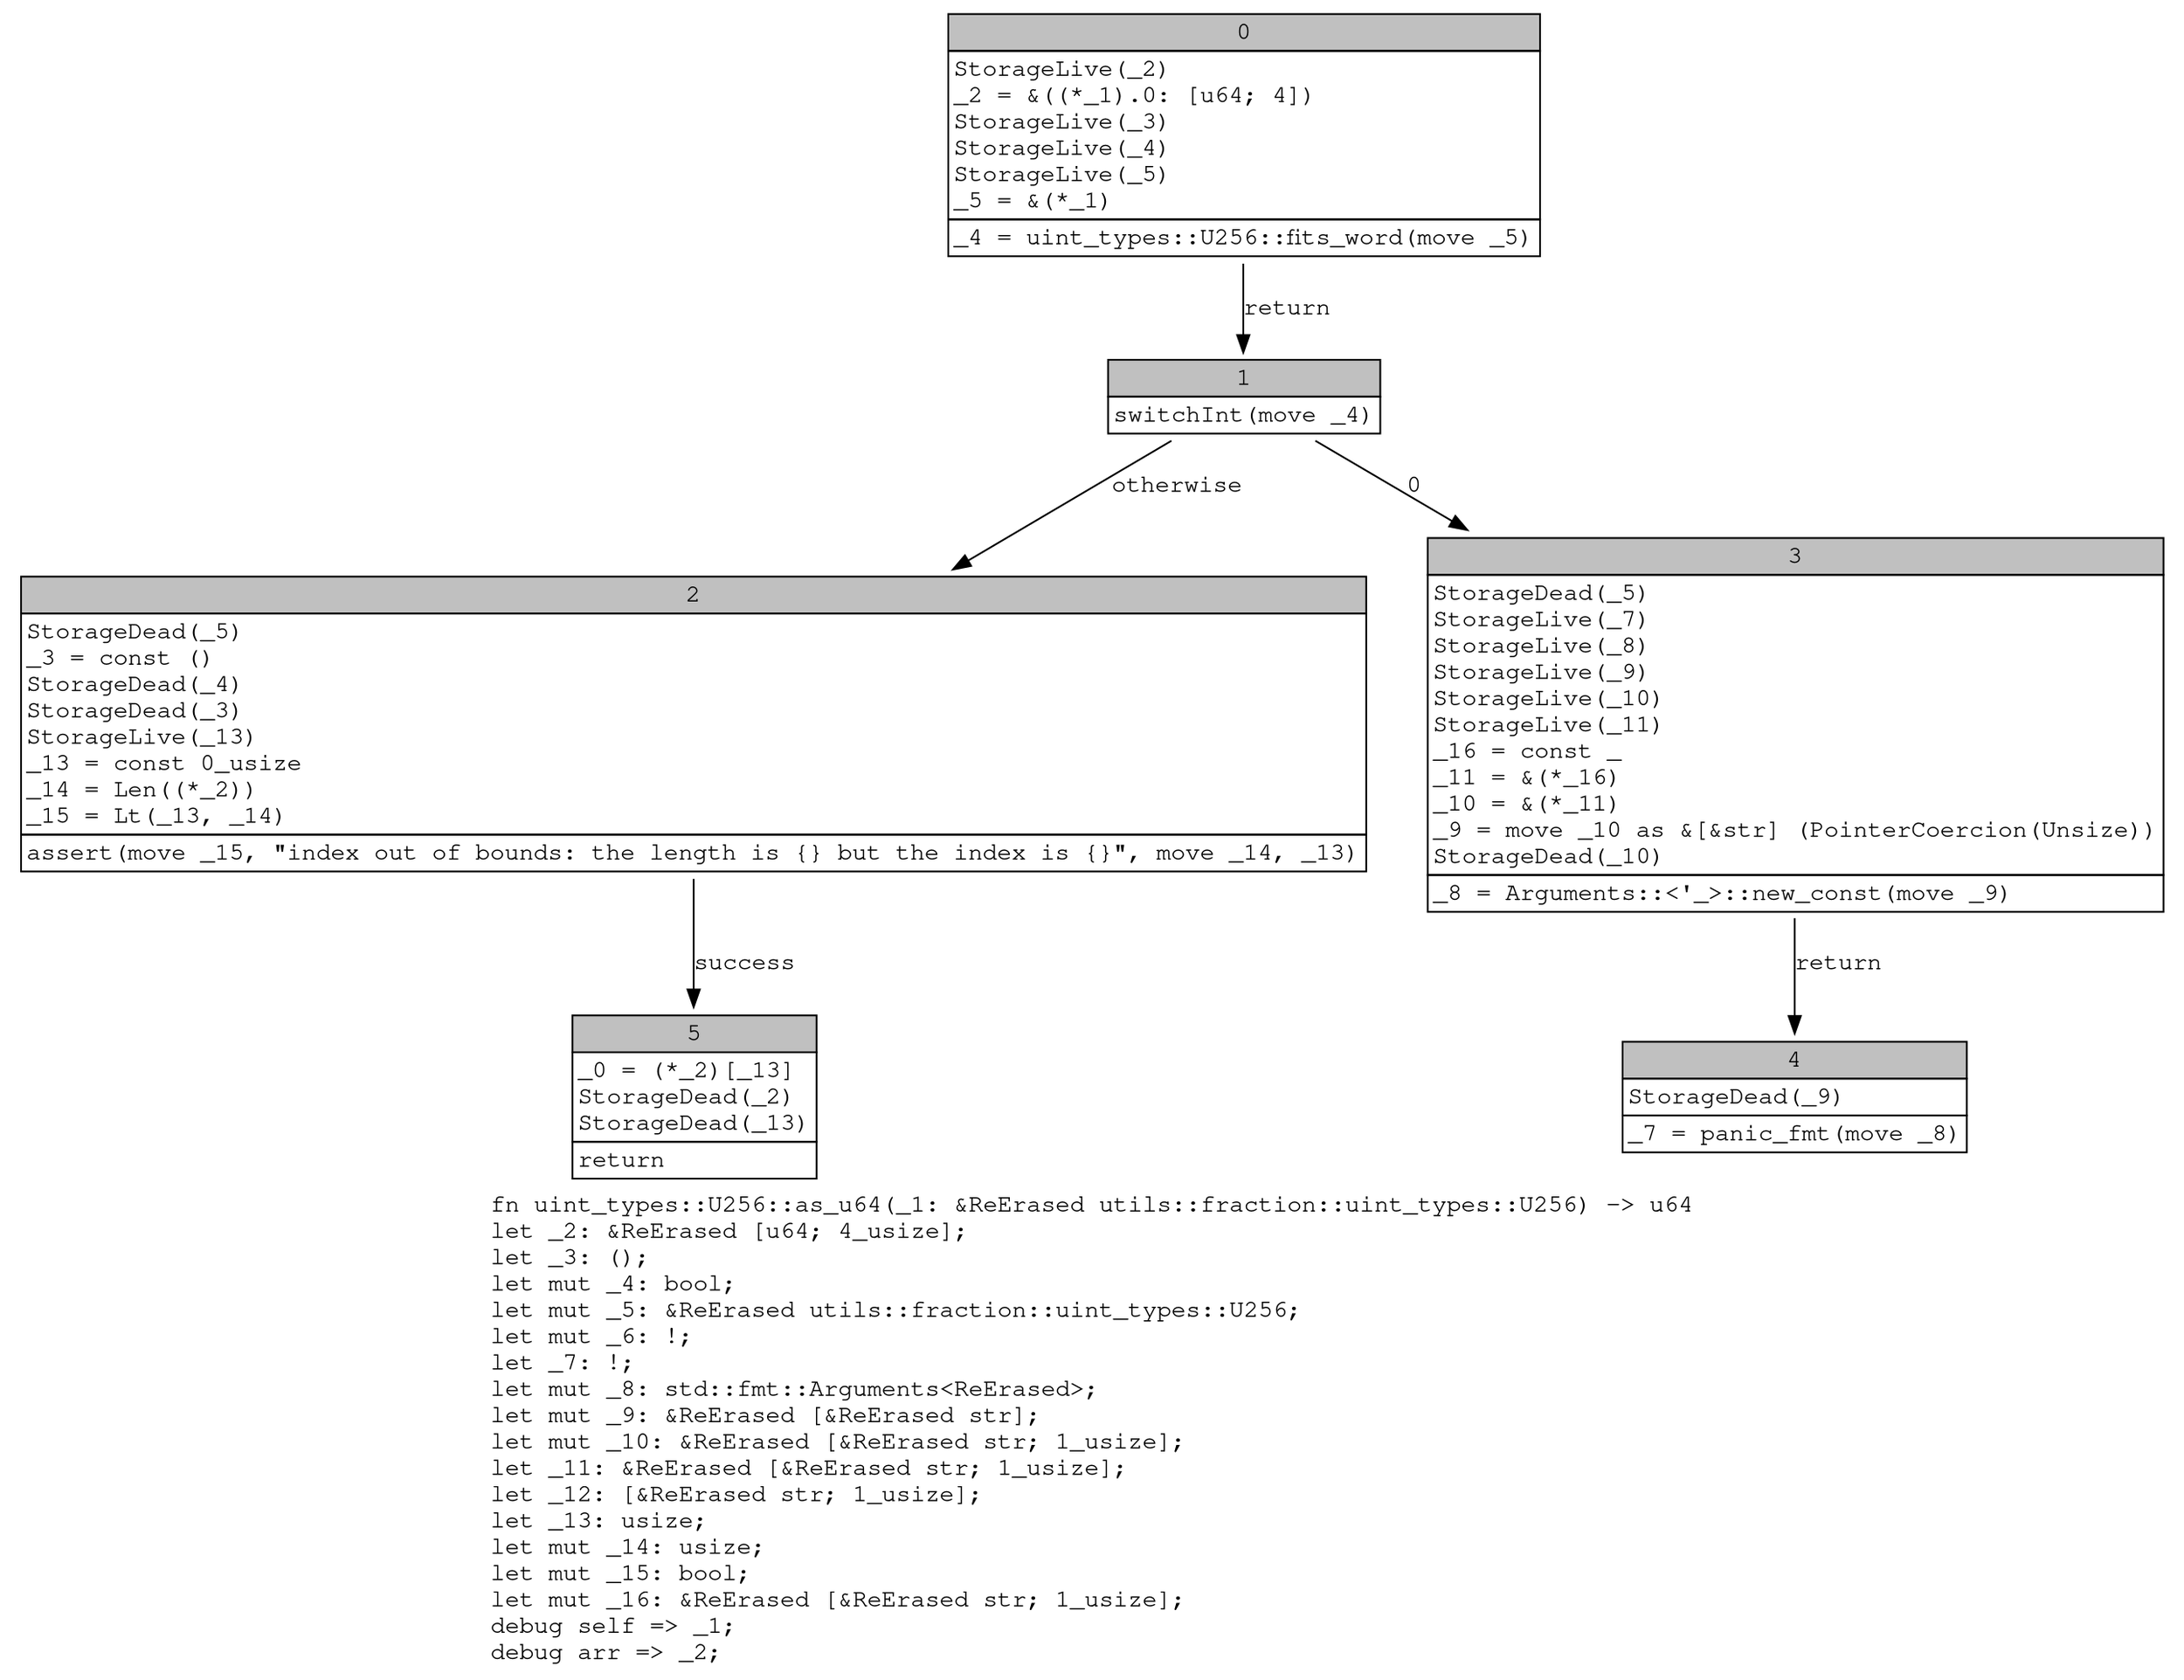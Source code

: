 digraph Mir_0_11348 {
    graph [fontname="Courier, monospace"];
    node [fontname="Courier, monospace"];
    edge [fontname="Courier, monospace"];
    label=<fn uint_types::U256::as_u64(_1: &amp;ReErased utils::fraction::uint_types::U256) -&gt; u64<br align="left"/>let _2: &amp;ReErased [u64; 4_usize];<br align="left"/>let _3: ();<br align="left"/>let mut _4: bool;<br align="left"/>let mut _5: &amp;ReErased utils::fraction::uint_types::U256;<br align="left"/>let mut _6: !;<br align="left"/>let _7: !;<br align="left"/>let mut _8: std::fmt::Arguments&lt;ReErased&gt;;<br align="left"/>let mut _9: &amp;ReErased [&amp;ReErased str];<br align="left"/>let mut _10: &amp;ReErased [&amp;ReErased str; 1_usize];<br align="left"/>let _11: &amp;ReErased [&amp;ReErased str; 1_usize];<br align="left"/>let _12: [&amp;ReErased str; 1_usize];<br align="left"/>let _13: usize;<br align="left"/>let mut _14: usize;<br align="left"/>let mut _15: bool;<br align="left"/>let mut _16: &amp;ReErased [&amp;ReErased str; 1_usize];<br align="left"/>debug self =&gt; _1;<br align="left"/>debug arr =&gt; _2;<br align="left"/>>;
    bb0__0_11348 [shape="none", label=<<table border="0" cellborder="1" cellspacing="0"><tr><td bgcolor="gray" align="center" colspan="1">0</td></tr><tr><td align="left" balign="left">StorageLive(_2)<br/>_2 = &amp;((*_1).0: [u64; 4])<br/>StorageLive(_3)<br/>StorageLive(_4)<br/>StorageLive(_5)<br/>_5 = &amp;(*_1)<br/></td></tr><tr><td align="left">_4 = uint_types::U256::fits_word(move _5)</td></tr></table>>];
    bb1__0_11348 [shape="none", label=<<table border="0" cellborder="1" cellspacing="0"><tr><td bgcolor="gray" align="center" colspan="1">1</td></tr><tr><td align="left">switchInt(move _4)</td></tr></table>>];
    bb2__0_11348 [shape="none", label=<<table border="0" cellborder="1" cellspacing="0"><tr><td bgcolor="gray" align="center" colspan="1">2</td></tr><tr><td align="left" balign="left">StorageDead(_5)<br/>_3 = const ()<br/>StorageDead(_4)<br/>StorageDead(_3)<br/>StorageLive(_13)<br/>_13 = const 0_usize<br/>_14 = Len((*_2))<br/>_15 = Lt(_13, _14)<br/></td></tr><tr><td align="left">assert(move _15, &quot;index out of bounds: the length is {} but the index is {}&quot;, move _14, _13)</td></tr></table>>];
    bb3__0_11348 [shape="none", label=<<table border="0" cellborder="1" cellspacing="0"><tr><td bgcolor="gray" align="center" colspan="1">3</td></tr><tr><td align="left" balign="left">StorageDead(_5)<br/>StorageLive(_7)<br/>StorageLive(_8)<br/>StorageLive(_9)<br/>StorageLive(_10)<br/>StorageLive(_11)<br/>_16 = const _<br/>_11 = &amp;(*_16)<br/>_10 = &amp;(*_11)<br/>_9 = move _10 as &amp;[&amp;str] (PointerCoercion(Unsize))<br/>StorageDead(_10)<br/></td></tr><tr><td align="left">_8 = Arguments::&lt;'_&gt;::new_const(move _9)</td></tr></table>>];
    bb4__0_11348 [shape="none", label=<<table border="0" cellborder="1" cellspacing="0"><tr><td bgcolor="gray" align="center" colspan="1">4</td></tr><tr><td align="left" balign="left">StorageDead(_9)<br/></td></tr><tr><td align="left">_7 = panic_fmt(move _8)</td></tr></table>>];
    bb5__0_11348 [shape="none", label=<<table border="0" cellborder="1" cellspacing="0"><tr><td bgcolor="gray" align="center" colspan="1">5</td></tr><tr><td align="left" balign="left">_0 = (*_2)[_13]<br/>StorageDead(_2)<br/>StorageDead(_13)<br/></td></tr><tr><td align="left">return</td></tr></table>>];
    bb0__0_11348 -> bb1__0_11348 [label="return"];
    bb1__0_11348 -> bb3__0_11348 [label="0"];
    bb1__0_11348 -> bb2__0_11348 [label="otherwise"];
    bb2__0_11348 -> bb5__0_11348 [label="success"];
    bb3__0_11348 -> bb4__0_11348 [label="return"];
}
